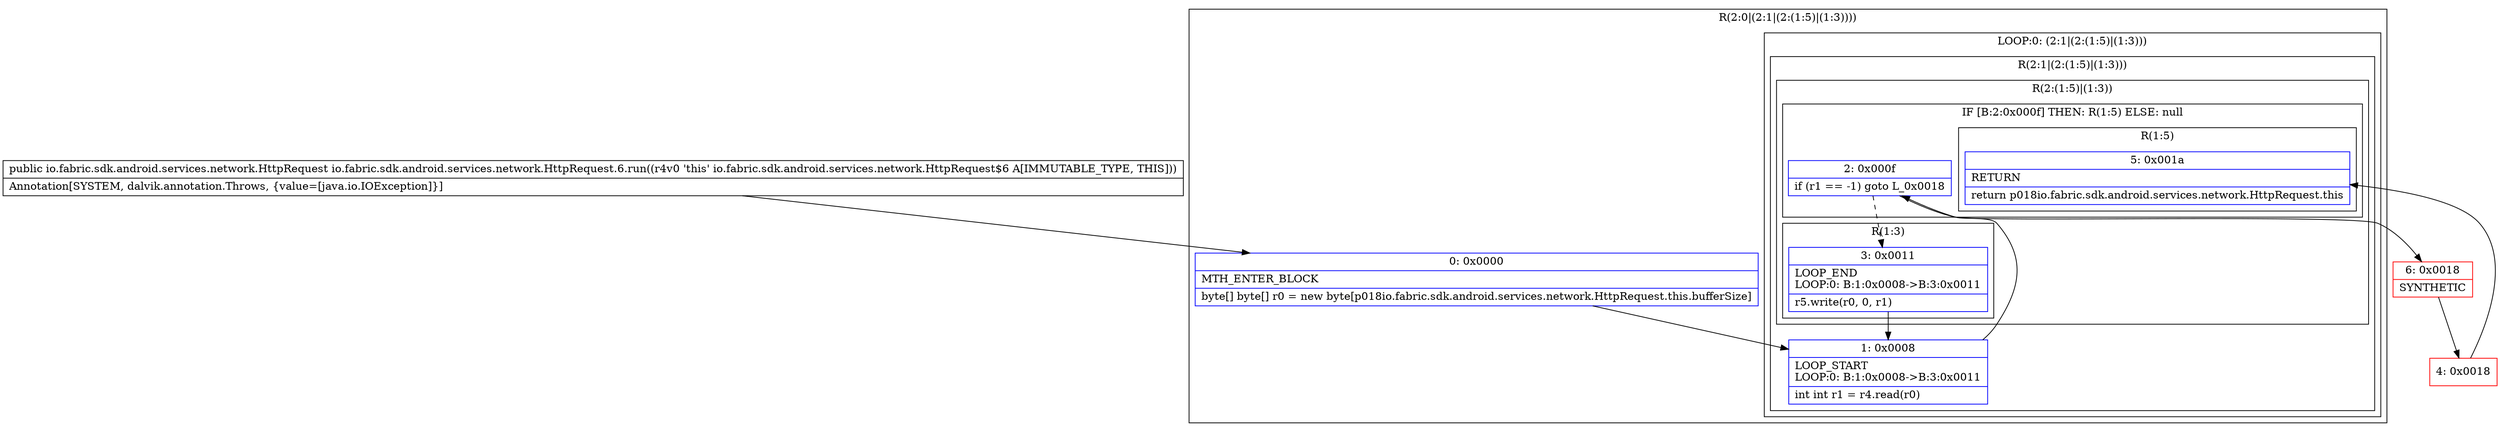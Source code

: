 digraph "CFG forio.fabric.sdk.android.services.network.HttpRequest.6.run()Lio\/fabric\/sdk\/android\/services\/network\/HttpRequest;" {
subgraph cluster_Region_1181186578 {
label = "R(2:0|(2:1|(2:(1:5)|(1:3))))";
node [shape=record,color=blue];
Node_0 [shape=record,label="{0\:\ 0x0000|MTH_ENTER_BLOCK\l|byte[] byte[] r0 = new byte[p018io.fabric.sdk.android.services.network.HttpRequest.this.bufferSize]\l}"];
subgraph cluster_LoopRegion_341879451 {
label = "LOOP:0: (2:1|(2:(1:5)|(1:3)))";
node [shape=record,color=blue];
subgraph cluster_Region_1493916437 {
label = "R(2:1|(2:(1:5)|(1:3)))";
node [shape=record,color=blue];
Node_1 [shape=record,label="{1\:\ 0x0008|LOOP_START\lLOOP:0: B:1:0x0008\-\>B:3:0x0011\l|int int r1 = r4.read(r0)\l}"];
subgraph cluster_Region_1450500100 {
label = "R(2:(1:5)|(1:3))";
node [shape=record,color=blue];
subgraph cluster_IfRegion_87596464 {
label = "IF [B:2:0x000f] THEN: R(1:5) ELSE: null";
node [shape=record,color=blue];
Node_2 [shape=record,label="{2\:\ 0x000f|if (r1 == \-1) goto L_0x0018\l}"];
subgraph cluster_Region_187964285 {
label = "R(1:5)";
node [shape=record,color=blue];
Node_5 [shape=record,label="{5\:\ 0x001a|RETURN\l|return p018io.fabric.sdk.android.services.network.HttpRequest.this\l}"];
}
}
subgraph cluster_Region_120174567 {
label = "R(1:3)";
node [shape=record,color=blue];
Node_3 [shape=record,label="{3\:\ 0x0011|LOOP_END\lLOOP:0: B:1:0x0008\-\>B:3:0x0011\l|r5.write(r0, 0, r1)\l}"];
}
}
}
}
}
Node_4 [shape=record,color=red,label="{4\:\ 0x0018}"];
Node_6 [shape=record,color=red,label="{6\:\ 0x0018|SYNTHETIC\l}"];
MethodNode[shape=record,label="{public io.fabric.sdk.android.services.network.HttpRequest io.fabric.sdk.android.services.network.HttpRequest.6.run((r4v0 'this' io.fabric.sdk.android.services.network.HttpRequest$6 A[IMMUTABLE_TYPE, THIS]))  | Annotation[SYSTEM, dalvik.annotation.Throws, \{value=[java.io.IOException]\}]\l}"];
MethodNode -> Node_0;
Node_0 -> Node_1;
Node_1 -> Node_2;
Node_2 -> Node_3[style=dashed];
Node_2 -> Node_6;
Node_3 -> Node_1;
Node_4 -> Node_5;
Node_6 -> Node_4;
}

